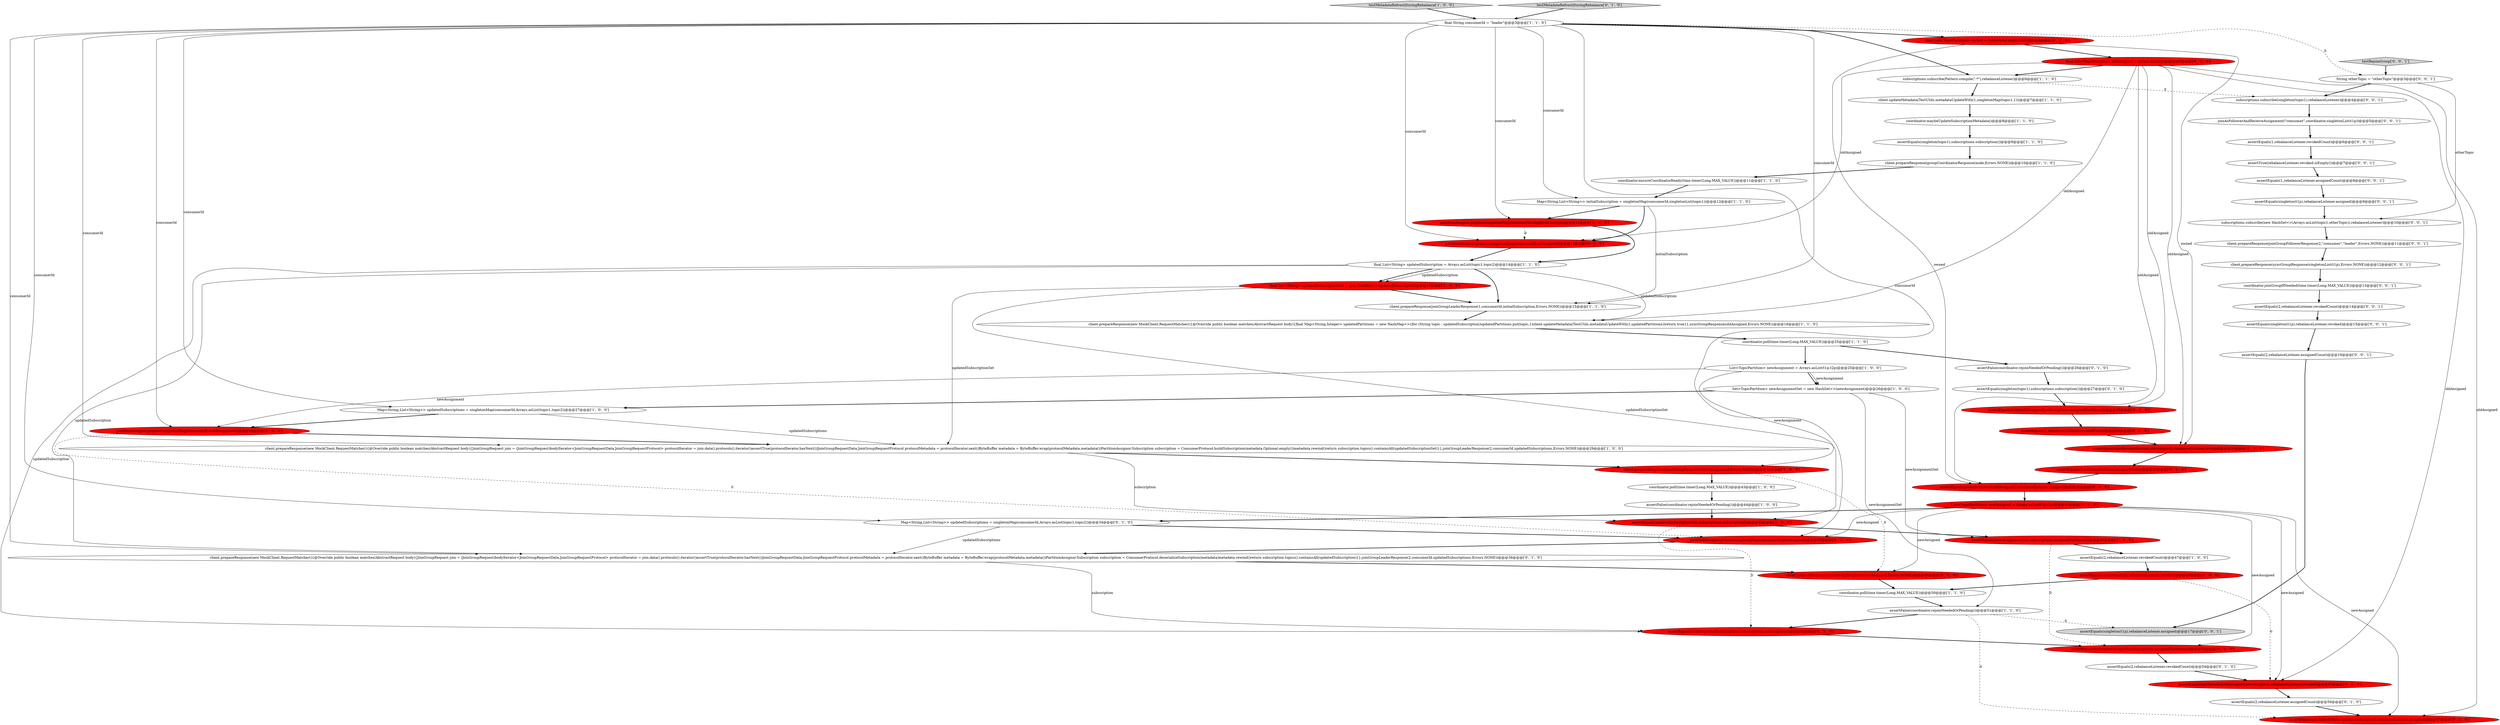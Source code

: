 digraph {
44 [style = filled, label = "final List<TopicPartition> owned = Collections.emptyList()@@@4@@@['0', '1', '0']", fillcolor = red, shape = ellipse image = "AAA1AAABBB2BBB"];
24 [style = filled, label = "client.prepareResponse(new MockClient.RequestMatcher(){@Override public boolean matches(AbstractRequest body){final Map<String,Integer> updatedPartitions = new HashMap<>()for (String topic : updatedSubscription)updatedPartitions.put(topic,1)client.updateMetadata(TestUtils.metadataUpdateWith(1,updatedPartitions))return true}},syncGroupResponse(oldAssigned,Errors.NONE))@@@16@@@['1', '1', '0']", fillcolor = white, shape = ellipse image = "AAA0AAABBB1BBB"];
62 [style = filled, label = "subscriptions.subscribe(new HashSet<>(Arrays.asList(topic1,otherTopic)),rebalanceListener)@@@10@@@['0', '0', '1']", fillcolor = white, shape = ellipse image = "AAA0AAABBB3BBB"];
34 [style = filled, label = "assertEquals(getAdded(owned,oldAssigned),rebalanceListener.assigned)@@@32@@@['0', '1', '0']", fillcolor = red, shape = ellipse image = "AAA1AAABBB2BBB"];
43 [style = filled, label = "assertEquals(toSet(newAssigned),subscriptions.assignedPartitions())@@@53@@@['0', '1', '0']", fillcolor = red, shape = ellipse image = "AAA1AAABBB2BBB"];
4 [style = filled, label = "coordinator.poll(time.timer(Long.MAX_VALUE))@@@50@@@['1', '1', '0']", fillcolor = white, shape = ellipse image = "AAA0AAABBB1BBB"];
53 [style = filled, label = "String otherTopic = \"otherTopic\"@@@3@@@['0', '0', '1']", fillcolor = white, shape = ellipse image = "AAA0AAABBB3BBB"];
58 [style = filled, label = "assertEquals(singleton(t1p),rebalanceListener.assigned)@@@9@@@['0', '0', '1']", fillcolor = white, shape = ellipse image = "AAA0AAABBB3BBB"];
1 [style = filled, label = "assertEquals(singleton(t1p),rebalanceListener.revoked)@@@48@@@['1', '0', '0']", fillcolor = red, shape = ellipse image = "AAA1AAABBB1BBB"];
23 [style = filled, label = "Map<String,List<String>> updatedSubscriptions = singletonMap(consumerId,Arrays.asList(topic1,topic2))@@@27@@@['1', '0', '0']", fillcolor = white, shape = ellipse image = "AAA0AAABBB1BBB"];
56 [style = filled, label = "assertEquals(1,rebalanceListener.assignedCount)@@@8@@@['0', '0', '1']", fillcolor = white, shape = ellipse image = "AAA0AAABBB3BBB"];
50 [style = filled, label = "assertEquals(2,rebalanceListener.assignedCount)@@@56@@@['0', '1', '0']", fillcolor = white, shape = ellipse image = "AAA0AAABBB2BBB"];
16 [style = filled, label = "subscriptions.subscribe(Pattern.compile(\".*\"),rebalanceListener)@@@6@@@['1', '1', '0']", fillcolor = white, shape = ellipse image = "AAA0AAABBB1BBB"];
36 [style = filled, label = "assertEquals(getRevoked(owned,oldAssigned),rebalanceListener.revoked)@@@30@@@['0', '1', '0']", fillcolor = red, shape = ellipse image = "AAA1AAABBB2BBB"];
48 [style = filled, label = "assertEquals(getAdded(oldAssigned,newAssigned),rebalanceListener.assigned)@@@57@@@['0', '1', '0']", fillcolor = red, shape = ellipse image = "AAA1AAABBB2BBB"];
51 [style = filled, label = "client.prepareResponse(joinGroupFollowerResponse(2,\"consumer\",\"leader\",Errors.NONE))@@@11@@@['0', '0', '1']", fillcolor = white, shape = ellipse image = "AAA0AAABBB3BBB"];
21 [style = filled, label = "partitionAssignor.prepare(singletonMap(consumerId,newAssignment))@@@28@@@['1', '0', '0']", fillcolor = red, shape = ellipse image = "AAA1AAABBB1BBB"];
6 [style = filled, label = "testMetadataRefreshDuringRebalance['1', '0', '0']", fillcolor = lightgray, shape = diamond image = "AAA0AAABBB1BBB"];
19 [style = filled, label = "client.prepareResponse(syncGroupResponse(newAssignment,Errors.NONE))@@@42@@@['1', '0', '0']", fillcolor = red, shape = ellipse image = "AAA1AAABBB1BBB"];
10 [style = filled, label = "client.updateMetadata(TestUtils.metadataUpdateWith(1,singletonMap(topic1,1)))@@@7@@@['1', '1', '0']", fillcolor = white, shape = ellipse image = "AAA0AAABBB1BBB"];
22 [style = filled, label = "assertEquals(singleton(topic1),subscriptions.subscription())@@@9@@@['1', '1', '0']", fillcolor = white, shape = ellipse image = "AAA0AAABBB1BBB"];
33 [style = filled, label = "final List<TopicPartition> oldAssigned = Arrays.asList(t1p)@@@5@@@['0', '1', '0']", fillcolor = red, shape = ellipse image = "AAA1AAABBB2BBB"];
54 [style = filled, label = "coordinator.joinGroupIfNeeded(time.timer(Long.MAX_VALUE))@@@13@@@['0', '0', '1']", fillcolor = white, shape = ellipse image = "AAA0AAABBB3BBB"];
13 [style = filled, label = "coordinator.ensureCoordinatorReady(time.timer(Long.MAX_VALUE))@@@11@@@['1', '1', '0']", fillcolor = white, shape = ellipse image = "AAA0AAABBB1BBB"];
11 [style = filled, label = "coordinator.maybeUpdateSubscriptionMetadata()@@@8@@@['1', '1', '0']", fillcolor = white, shape = ellipse image = "AAA0AAABBB1BBB"];
42 [style = filled, label = "assertEquals(2,rebalanceListener.revokedCount)@@@54@@@['0', '1', '0']", fillcolor = white, shape = ellipse image = "AAA0AAABBB2BBB"];
29 [style = filled, label = "Map<String,List<String>> updatedSubscriptions = singletonMap(consumerId,Arrays.asList(topic1,topic2))@@@34@@@['0', '1', '0']", fillcolor = white, shape = ellipse image = "AAA0AAABBB2BBB"];
2 [style = filled, label = "client.prepareResponse(groupCoordinatorResponse(node,Errors.NONE))@@@10@@@['1', '1', '0']", fillcolor = white, shape = ellipse image = "AAA0AAABBB1BBB"];
49 [style = filled, label = "assertEquals(toSet(oldAssigned),subscriptions.assignedPartitions())@@@28@@@['0', '1', '0']", fillcolor = red, shape = ellipse image = "AAA1AAABBB2BBB"];
40 [style = filled, label = "partitionAssignor.prepare(singletonMap(consumerId,oldAssigned))@@@13@@@['0', '1', '0']", fillcolor = red, shape = ellipse image = "AAA1AAABBB2BBB"];
35 [style = filled, label = "assertEquals(1,rebalanceListener.revokedCount)@@@29@@@['0', '1', '0']", fillcolor = red, shape = ellipse image = "AAA1AAABBB2BBB"];
0 [style = filled, label = "final String consumerId = \"leader\"@@@3@@@['1', '1', '0']", fillcolor = white, shape = ellipse image = "AAA0AAABBB1BBB"];
15 [style = filled, label = "assertEquals(2,rebalanceListener.revokedCount)@@@47@@@['1', '0', '0']", fillcolor = white, shape = ellipse image = "AAA0AAABBB1BBB"];
45 [style = filled, label = "client.prepareResponse(new MockClient.RequestMatcher(){@Override public boolean matches(AbstractRequest body){JoinGroupRequest join = (JoinGroupRequest)bodyIterator<JoinGroupRequestData.JoinGroupRequestProtocol> protocolIterator = join.data().protocols().iterator()assertTrue(protocolIterator.hasNext())JoinGroupRequestData.JoinGroupRequestProtocol protocolMetadata = protocolIterator.next()ByteBuffer metadata = ByteBuffer.wrap(protocolMetadata.metadata())PartitionAssignor.Subscription subscription = ConsumerProtocol.deserializeSubscription(metadata)metadata.rewind()return subscription.topics().containsAll(updatedSubscription)}},joinGroupLeaderResponse(2,consumerId,updatedSubscriptions,Errors.NONE))@@@36@@@['0', '1', '0']", fillcolor = white, shape = ellipse image = "AAA0AAABBB2BBB"];
17 [style = filled, label = "partitionAssignor.prepare(singletonMap(consumerId,singletonList(t1p)))@@@11@@@['1', '0', '0']", fillcolor = red, shape = ellipse image = "AAA1AAABBB1BBB"];
5 [style = filled, label = "assertEquals(updatedSubscriptionSet,subscriptions.subscription())@@@45@@@['1', '0', '0']", fillcolor = red, shape = ellipse image = "AAA1AAABBB1BBB"];
66 [style = filled, label = "assertEquals(singleton(t1p),rebalanceListener.revoked)@@@15@@@['0', '0', '1']", fillcolor = white, shape = ellipse image = "AAA0AAABBB3BBB"];
63 [style = filled, label = "client.prepareResponse(syncGroupResponse(singletonList(t1p),Errors.NONE))@@@12@@@['0', '0', '1']", fillcolor = white, shape = ellipse image = "AAA0AAABBB3BBB"];
27 [style = filled, label = "coordinator.poll(time.timer(Long.MAX_VALUE))@@@25@@@['1', '1', '0']", fillcolor = white, shape = ellipse image = "AAA0AAABBB1BBB"];
38 [style = filled, label = "client.prepareResponse(syncGroupResponse(newAssigned,Errors.NONE))@@@49@@@['0', '1', '0']", fillcolor = red, shape = ellipse image = "AAA1AAABBB2BBB"];
55 [style = filled, label = "assertEquals(singleton(t1p),rebalanceListener.assigned)@@@17@@@['0', '0', '1']", fillcolor = lightgray, shape = ellipse image = "AAA0AAABBB3BBB"];
25 [style = filled, label = "coordinator.poll(time.timer(Long.MAX_VALUE))@@@43@@@['1', '0', '0']", fillcolor = white, shape = ellipse image = "AAA0AAABBB1BBB"];
64 [style = filled, label = "assertEquals(2,rebalanceListener.revokedCount)@@@14@@@['0', '0', '1']", fillcolor = white, shape = ellipse image = "AAA0AAABBB3BBB"];
20 [style = filled, label = "List<TopicPartition> newAssignment = Arrays.asList(t1p,t2p)@@@25@@@['1', '0', '0']", fillcolor = white, shape = ellipse image = "AAA0AAABBB1BBB"];
32 [style = filled, label = "assertEquals(getRevoked(oldAssigned,newAssigned),rebalanceListener.revoked)@@@55@@@['0', '1', '0']", fillcolor = red, shape = ellipse image = "AAA1AAABBB2BBB"];
8 [style = filled, label = "client.prepareResponse(new MockClient.RequestMatcher(){@Override public boolean matches(AbstractRequest body){JoinGroupRequest join = (JoinGroupRequest)bodyIterator<JoinGroupRequestData.JoinGroupRequestProtocol> protocolIterator = join.data().protocols().iterator()assertTrue(protocolIterator.hasNext())JoinGroupRequestData.JoinGroupRequestProtocol protocolMetadata = protocolIterator.next()ByteBuffer metadata = ByteBuffer.wrap(protocolMetadata.metadata())PartitionAssignor.Subscription subscription = ConsumerProtocol.buildSubscription(metadata,Optional.empty())metadata.rewind()return subscription.topics().containsAll(updatedSubscriptionSet)}},joinGroupLeaderResponse(2,consumerId,updatedSubscriptions,Errors.NONE))@@@29@@@['1', '0', '0']", fillcolor = white, shape = ellipse image = "AAA0AAABBB1BBB"];
9 [style = filled, label = "assertFalse(coordinator.rejoinNeededOrPending())@@@44@@@['1', '0', '0']", fillcolor = white, shape = ellipse image = "AAA0AAABBB1BBB"];
37 [style = filled, label = "assertEquals(toSet(updatedSubscription),subscriptions.subscription())@@@52@@@['0', '1', '0']", fillcolor = red, shape = ellipse image = "AAA1AAABBB2BBB"];
39 [style = filled, label = "assertEquals(1,rebalanceListener.assignedCount)@@@31@@@['0', '1', '0']", fillcolor = red, shape = ellipse image = "AAA1AAABBB2BBB"];
28 [style = filled, label = "assertEquals(newAssignmentSet,subscriptions.assignedPartitions())@@@46@@@['1', '0', '0']", fillcolor = red, shape = ellipse image = "AAA1AAABBB1BBB"];
18 [style = filled, label = "assertFalse(coordinator.rejoinNeededOrPending())@@@51@@@['1', '1', '0']", fillcolor = white, shape = ellipse image = "AAA0AAABBB1BBB"];
7 [style = filled, label = "final List<String> updatedSubscription = Arrays.asList(topic1,topic2)@@@14@@@['1', '1', '0']", fillcolor = white, shape = ellipse image = "AAA0AAABBB1BBB"];
3 [style = filled, label = "Map<String,List<String>> initialSubscription = singletonMap(consumerId,singletonList(topic1))@@@12@@@['1', '1', '0']", fillcolor = white, shape = ellipse image = "AAA0AAABBB1BBB"];
26 [style = filled, label = "Set<TopicPartition> newAssignmentSet = new HashSet<>(newAssignment)@@@26@@@['1', '0', '0']", fillcolor = white, shape = ellipse image = "AAA0AAABBB1BBB"];
30 [style = filled, label = "assertFalse(coordinator.rejoinNeededOrPending())@@@26@@@['0', '1', '0']", fillcolor = white, shape = ellipse image = "AAA0AAABBB2BBB"];
60 [style = filled, label = "subscriptions.subscribe(singleton(topic1),rebalanceListener)@@@4@@@['0', '0', '1']", fillcolor = white, shape = ellipse image = "AAA0AAABBB3BBB"];
59 [style = filled, label = "assertEquals(2,rebalanceListener.assignedCount)@@@16@@@['0', '0', '1']", fillcolor = white, shape = ellipse image = "AAA0AAABBB3BBB"];
61 [style = filled, label = "assertTrue(rebalanceListener.revoked.isEmpty())@@@7@@@['0', '0', '1']", fillcolor = white, shape = ellipse image = "AAA0AAABBB3BBB"];
12 [style = filled, label = "client.prepareResponse(joinGroupLeaderResponse(1,consumerId,initialSubscription,Errors.NONE))@@@15@@@['1', '1', '0']", fillcolor = white, shape = ellipse image = "AAA0AAABBB1BBB"];
52 [style = filled, label = "testRejoinGroup['0', '0', '1']", fillcolor = lightgray, shape = diamond image = "AAA0AAABBB3BBB"];
57 [style = filled, label = "assertEquals(1,rebalanceListener.revokedCount)@@@6@@@['0', '0', '1']", fillcolor = white, shape = ellipse image = "AAA0AAABBB3BBB"];
47 [style = filled, label = "partitionAssignor.prepare(singletonMap(consumerId,newAssigned))@@@35@@@['0', '1', '0']", fillcolor = red, shape = ellipse image = "AAA1AAABBB2BBB"];
14 [style = filled, label = "final Set<String> updatedSubscriptionSet = new HashSet<>(updatedSubscription)@@@13@@@['1', '0', '0']", fillcolor = red, shape = ellipse image = "AAA1AAABBB1BBB"];
41 [style = filled, label = "assertEquals(singleton(topic1),subscriptions.subscription())@@@27@@@['0', '1', '0']", fillcolor = white, shape = ellipse image = "AAA0AAABBB2BBB"];
31 [style = filled, label = "List<TopicPartition> newAssigned = Arrays.asList(t1p,t2p)@@@33@@@['0', '1', '0']", fillcolor = red, shape = ellipse image = "AAA1AAABBB2BBB"];
65 [style = filled, label = "joinAsFollowerAndReceiveAssignment(\"consumer\",coordinator,singletonList(t1p))@@@5@@@['0', '0', '1']", fillcolor = white, shape = ellipse image = "AAA0AAABBB3BBB"];
46 [style = filled, label = "testMetadataRefreshDuringRebalance['0', '1', '0']", fillcolor = lightgray, shape = diamond image = "AAA0AAABBB2BBB"];
46->0 [style = bold, label=""];
61->56 [style = bold, label=""];
20->26 [style = bold, label=""];
65->57 [style = bold, label=""];
7->45 [style = solid, label="updatedSubscription"];
43->42 [style = bold, label=""];
21->8 [style = bold, label=""];
38->4 [style = bold, label=""];
5->28 [style = bold, label=""];
18->55 [style = dashed, label="0"];
33->34 [style = solid, label="oldAssigned"];
7->14 [style = bold, label=""];
45->37 [style = solid, label="subscription"];
37->43 [style = bold, label=""];
19->38 [style = dashed, label="0"];
58->62 [style = bold, label=""];
0->3 [style = solid, label="consumerId"];
8->5 [style = solid, label="subscription"];
45->38 [style = bold, label=""];
0->17 [style = solid, label="consumerId"];
9->5 [style = bold, label=""];
31->32 [style = solid, label="newAssigned"];
60->65 [style = bold, label=""];
53->60 [style = bold, label=""];
24->27 [style = bold, label=""];
10->11 [style = bold, label=""];
29->47 [style = bold, label=""];
31->38 [style = solid, label="newAssigned"];
1->4 [style = bold, label=""];
7->24 [style = solid, label="updatedSubscription"];
33->16 [style = bold, label=""];
30->41 [style = bold, label=""];
20->19 [style = solid, label="newAssignment"];
57->61 [style = bold, label=""];
39->34 [style = bold, label=""];
63->54 [style = bold, label=""];
27->30 [style = bold, label=""];
0->29 [style = solid, label="consumerId"];
31->29 [style = bold, label=""];
34->31 [style = bold, label=""];
4->18 [style = bold, label=""];
41->49 [style = bold, label=""];
7->37 [style = solid, label="updatedSubscription"];
31->47 [style = solid, label="newAssigned"];
19->25 [style = bold, label=""];
56->58 [style = bold, label=""];
28->43 [style = dashed, label="0"];
64->66 [style = bold, label=""];
42->32 [style = bold, label=""];
59->55 [style = bold, label=""];
33->40 [style = solid, label="oldAssigned"];
0->44 [style = bold, label=""];
7->14 [style = solid, label="updatedSubscription"];
44->36 [style = solid, label="owned"];
23->8 [style = solid, label="updatedSubscriptions"];
26->28 [style = solid, label="newAssignmentSet"];
27->20 [style = bold, label=""];
51->63 [style = bold, label=""];
14->5 [style = solid, label="updatedSubscriptionSet"];
5->37 [style = dashed, label="0"];
32->50 [style = bold, label=""];
33->32 [style = solid, label="oldAssigned"];
18->37 [style = bold, label=""];
54->64 [style = bold, label=""];
0->16 [style = bold, label=""];
29->45 [style = solid, label="updatedSubscriptions"];
22->2 [style = bold, label=""];
62->51 [style = bold, label=""];
49->35 [style = bold, label=""];
33->48 [style = solid, label="oldAssigned"];
25->9 [style = bold, label=""];
44->33 [style = bold, label=""];
12->24 [style = bold, label=""];
50->48 [style = bold, label=""];
1->32 [style = dashed, label="0"];
53->62 [style = solid, label="otherTopic"];
18->48 [style = dashed, label="0"];
36->39 [style = bold, label=""];
21->47 [style = dashed, label="0"];
3->12 [style = solid, label="initialSubscription"];
0->45 [style = solid, label="consumerId"];
16->60 [style = dashed, label="0"];
11->22 [style = bold, label=""];
3->17 [style = bold, label=""];
31->43 [style = solid, label="newAssigned"];
47->45 [style = bold, label=""];
20->26 [style = solid, label="newAssignment"];
26->18 [style = solid, label="newAssignmentSet"];
15->1 [style = bold, label=""];
28->15 [style = bold, label=""];
52->53 [style = bold, label=""];
0->12 [style = solid, label="consumerId"];
3->40 [style = bold, label=""];
16->10 [style = bold, label=""];
7->12 [style = bold, label=""];
33->24 [style = solid, label="oldAssigned"];
8->19 [style = bold, label=""];
0->53 [style = dashed, label="0"];
6->0 [style = bold, label=""];
0->40 [style = solid, label="consumerId"];
31->48 [style = solid, label="newAssigned"];
2->13 [style = bold, label=""];
0->47 [style = solid, label="consumerId"];
17->7 [style = bold, label=""];
0->21 [style = solid, label="consumerId"];
40->7 [style = bold, label=""];
44->34 [style = solid, label="owned"];
13->3 [style = bold, label=""];
23->21 [style = bold, label=""];
0->8 [style = solid, label="consumerId"];
17->40 [style = dashed, label="0"];
14->12 [style = bold, label=""];
26->23 [style = bold, label=""];
33->49 [style = solid, label="oldAssigned"];
35->36 [style = bold, label=""];
0->23 [style = solid, label="consumerId"];
66->59 [style = bold, label=""];
33->36 [style = solid, label="oldAssigned"];
20->21 [style = solid, label="newAssignment"];
14->8 [style = solid, label="updatedSubscriptionSet"];
}
